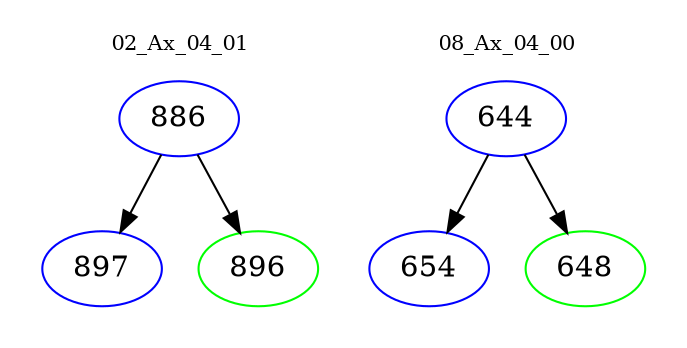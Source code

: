 digraph{
subgraph cluster_0 {
color = white
label = "02_Ax_04_01";
fontsize=10;
T0_886 [label="886", color="blue"]
T0_886 -> T0_897 [color="black"]
T0_897 [label="897", color="blue"]
T0_886 -> T0_896 [color="black"]
T0_896 [label="896", color="green"]
}
subgraph cluster_1 {
color = white
label = "08_Ax_04_00";
fontsize=10;
T1_644 [label="644", color="blue"]
T1_644 -> T1_654 [color="black"]
T1_654 [label="654", color="blue"]
T1_644 -> T1_648 [color="black"]
T1_648 [label="648", color="green"]
}
}
